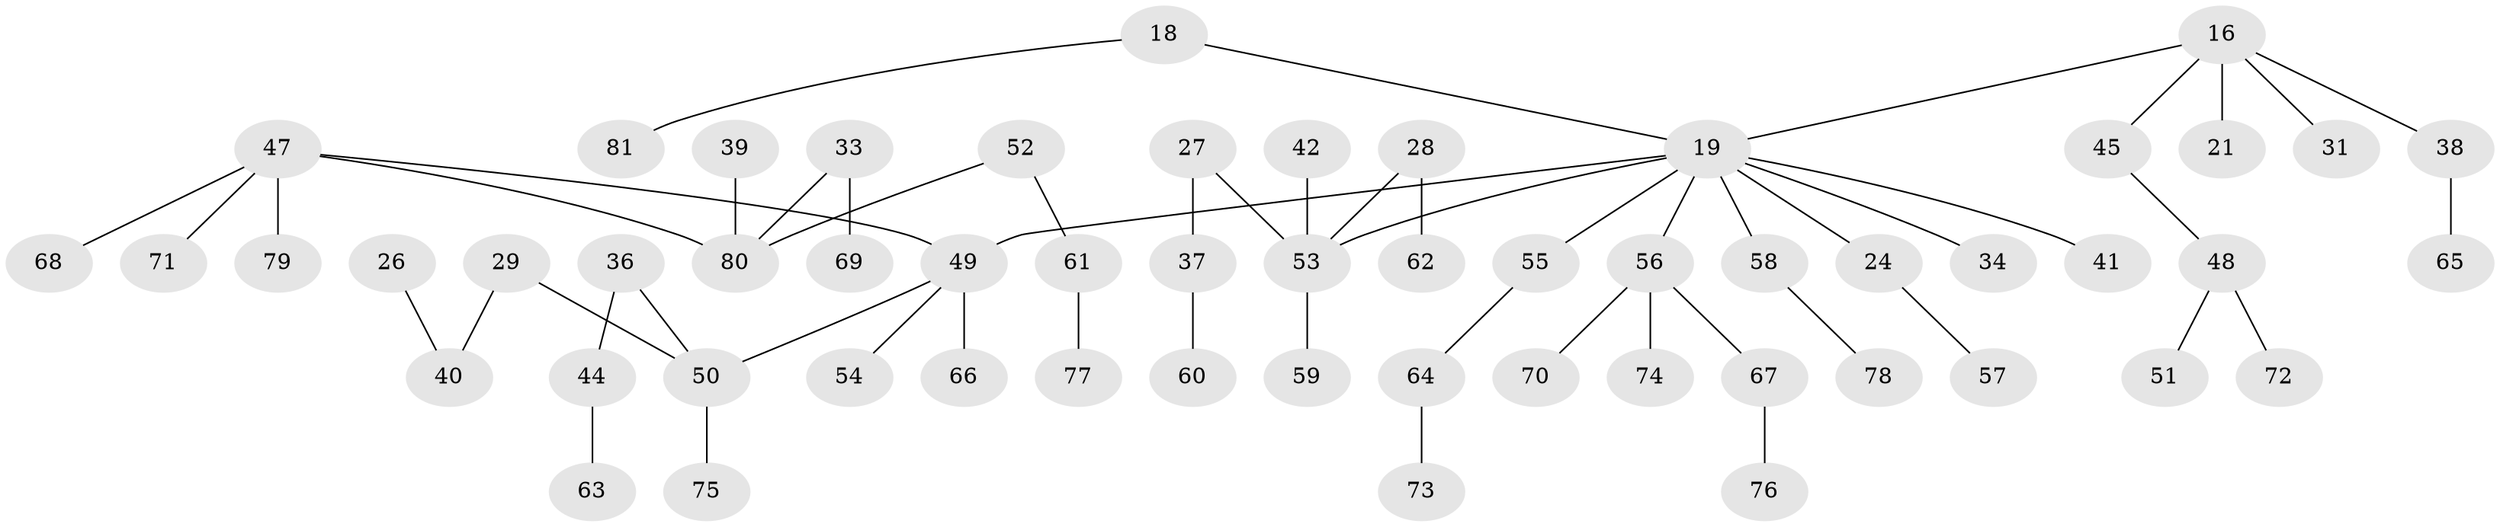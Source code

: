 // original degree distribution, {4: 0.04938271604938271, 6: 0.012345679012345678, 2: 0.345679012345679, 5: 0.06172839506172839, 3: 0.08641975308641975, 1: 0.4444444444444444}
// Generated by graph-tools (version 1.1) at 2025/56/03/04/25 21:56:53]
// undirected, 56 vertices, 55 edges
graph export_dot {
graph [start="1"]
  node [color=gray90,style=filled];
  16 [super="+7"];
  18;
  19 [super="+10+2+3+17"];
  21;
  24;
  26;
  27;
  28;
  29 [super="+9"];
  31;
  33;
  34;
  36;
  37;
  38;
  39;
  40 [super="+25"];
  41 [super="+5"];
  42;
  44;
  45 [super="+35"];
  47 [super="+46+20"];
  48;
  49 [super="+12+4"];
  50 [super="+6"];
  51;
  52;
  53 [super="+23"];
  54;
  55;
  56 [super="+15"];
  57;
  58;
  59;
  60;
  61;
  62;
  63;
  64;
  65;
  66;
  67;
  68;
  69;
  70;
  71;
  72;
  73;
  74;
  75;
  76;
  77;
  78;
  79;
  80 [super="+11"];
  81;
  16 -- 21;
  16 -- 19;
  16 -- 38;
  16 -- 31;
  16 -- 45;
  18 -- 81;
  18 -- 19;
  19 -- 55;
  19 -- 58;
  19 -- 34;
  19 -- 24;
  19 -- 49;
  19 -- 41;
  19 -- 53;
  19 -- 56;
  24 -- 57;
  26 -- 40;
  27 -- 37;
  27 -- 53;
  28 -- 62;
  28 -- 53;
  29 -- 50;
  29 -- 40;
  33 -- 69;
  33 -- 80;
  36 -- 44;
  36 -- 50;
  37 -- 60;
  38 -- 65;
  39 -- 80;
  42 -- 53;
  44 -- 63;
  45 -- 48;
  47 -- 68;
  47 -- 71;
  47 -- 80;
  47 -- 49;
  47 -- 79;
  48 -- 51;
  48 -- 72;
  49 -- 54;
  49 -- 66;
  49 -- 50;
  50 -- 75;
  52 -- 61;
  52 -- 80;
  53 -- 59;
  55 -- 64;
  56 -- 67;
  56 -- 74;
  56 -- 70;
  58 -- 78;
  61 -- 77;
  64 -- 73;
  67 -- 76;
}
